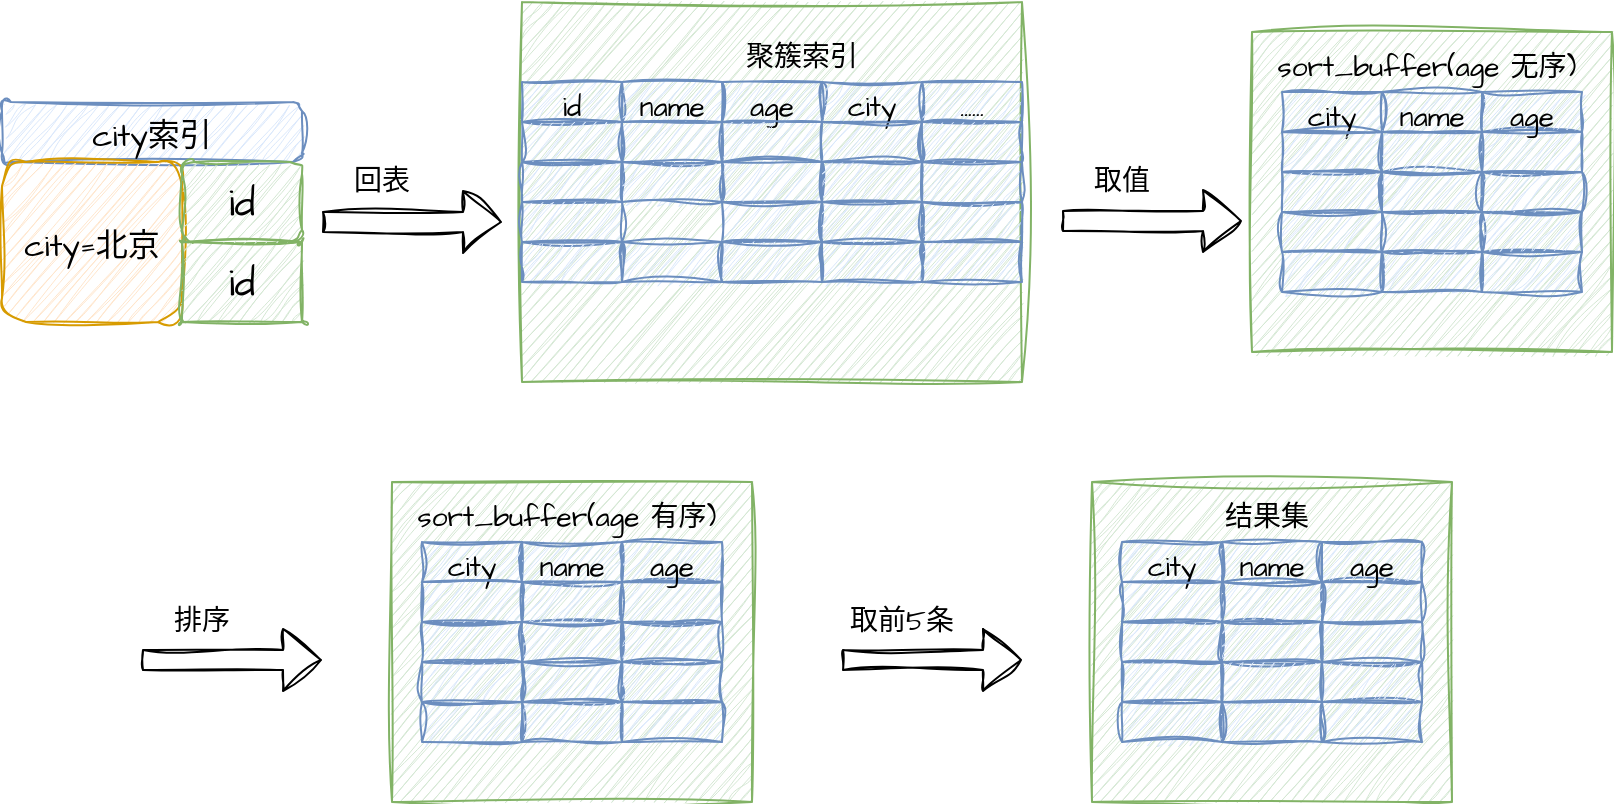 <mxfile version="20.8.14" type="github">
  <diagram name="第 1 页" id="s0nDYw4z2AZ6vFFMjBHb">
    <mxGraphModel dx="1050" dy="581" grid="1" gridSize="10" guides="1" tooltips="1" connect="1" arrows="1" fold="1" page="1" pageScale="1" pageWidth="827" pageHeight="1169" math="0" shadow="0">
      <root>
        <mxCell id="0" />
        <mxCell id="1" parent="0" />
        <mxCell id="vAiQp5Cj84ba4yBEB95t-38" value="" style="rounded=0;whiteSpace=wrap;html=1;sketch=1;hachureGap=4;jiggle=2;curveFitting=1;fontFamily=Architects Daughter;fontSource=https%3A%2F%2Ffonts.googleapis.com%2Fcss%3Ffamily%3DArchitects%2BDaughter;fontSize=16;fillColor=#d5e8d4;strokeColor=#82b366;" parent="1" vertex="1">
          <mxGeometry x="400" y="60" width="250" height="190" as="geometry" />
        </mxCell>
        <mxCell id="vAiQp5Cj84ba4yBEB95t-2" value="&lt;font style=&quot;font-size: 16px;&quot;&gt;city索引&lt;/font&gt;" style="rounded=1;whiteSpace=wrap;html=1;sketch=1;hachureGap=4;jiggle=2;curveFitting=1;fontFamily=Architects Daughter;fontSource=https%3A%2F%2Ffonts.googleapis.com%2Fcss%3Ffamily%3DArchitects%2BDaughter;fontSize=20;fillColor=#dae8fc;strokeColor=#6c8ebf;" parent="1" vertex="1">
          <mxGeometry x="140" y="110" width="150" height="30" as="geometry" />
        </mxCell>
        <mxCell id="vAiQp5Cj84ba4yBEB95t-3" value="&lt;font style=&quot;font-size: 16px;&quot;&gt;city=北京&lt;/font&gt;" style="rounded=1;whiteSpace=wrap;html=1;sketch=1;hachureGap=4;jiggle=2;curveFitting=1;fontFamily=Architects Daughter;fontSource=https%3A%2F%2Ffonts.googleapis.com%2Fcss%3Ffamily%3DArchitects%2BDaughter;fontSize=20;fillColor=#ffe6cc;strokeColor=#d79b00;" parent="1" vertex="1">
          <mxGeometry x="140" y="140" width="90" height="80" as="geometry" />
        </mxCell>
        <mxCell id="vAiQp5Cj84ba4yBEB95t-4" value="id" style="rounded=1;whiteSpace=wrap;html=1;sketch=1;hachureGap=4;jiggle=2;curveFitting=1;fontFamily=Architects Daughter;fontSource=https%3A%2F%2Ffonts.googleapis.com%2Fcss%3Ffamily%3DArchitects%2BDaughter;fontSize=20;fillColor=#d5e8d4;strokeColor=#82b366;" parent="1" vertex="1">
          <mxGeometry x="230" y="140" width="60" height="40" as="geometry" />
        </mxCell>
        <mxCell id="vAiQp5Cj84ba4yBEB95t-5" value="id" style="rounded=1;whiteSpace=wrap;html=1;sketch=1;hachureGap=4;jiggle=2;curveFitting=1;fontFamily=Architects Daughter;fontSource=https%3A%2F%2Ffonts.googleapis.com%2Fcss%3Ffamily%3DArchitects%2BDaughter;fontSize=20;arcSize=0;fillColor=#d5e8d4;strokeColor=#82b366;" parent="1" vertex="1">
          <mxGeometry x="230" y="180" width="60" height="40" as="geometry" />
        </mxCell>
        <mxCell id="vAiQp5Cj84ba4yBEB95t-8" value="" style="shape=flexArrow;endArrow=classic;html=1;rounded=0;sketch=1;hachureGap=4;jiggle=2;curveFitting=1;fontFamily=Architects Daughter;fontSource=https%3A%2F%2Ffonts.googleapis.com%2Fcss%3Ffamily%3DArchitects%2BDaughter;fontSize=16;" parent="1" edge="1">
          <mxGeometry width="50" height="50" relative="1" as="geometry">
            <mxPoint x="300" y="170" as="sourcePoint" />
            <mxPoint x="390" y="170" as="targetPoint" />
          </mxGeometry>
        </mxCell>
        <mxCell id="vAiQp5Cj84ba4yBEB95t-9" value="&lt;font style=&quot;font-size: 14px;&quot;&gt;id&lt;/font&gt;" style="rounded=0;whiteSpace=wrap;html=1;sketch=1;hachureGap=4;jiggle=2;curveFitting=1;fontFamily=Architects Daughter;fontSource=https%3A%2F%2Ffonts.googleapis.com%2Fcss%3Ffamily%3DArchitects%2BDaughter;fontSize=20;fillColor=#dae8fc;strokeColor=#6c8ebf;" parent="1" vertex="1">
          <mxGeometry x="400" y="100" width="50" height="20" as="geometry" />
        </mxCell>
        <mxCell id="vAiQp5Cj84ba4yBEB95t-13" value="&lt;font style=&quot;font-size: 14px;&quot;&gt;聚簇索引&lt;/font&gt;" style="text;html=1;strokeColor=none;fillColor=none;align=center;verticalAlign=middle;whiteSpace=wrap;rounded=0;fontSize=20;fontFamily=Architects Daughter;" parent="1" vertex="1">
          <mxGeometry x="475" y="70" width="130" height="30" as="geometry" />
        </mxCell>
        <mxCell id="vAiQp5Cj84ba4yBEB95t-14" value="&lt;font style=&quot;font-size: 14px;&quot;&gt;age&lt;/font&gt;" style="rounded=0;whiteSpace=wrap;html=1;sketch=1;hachureGap=4;jiggle=2;curveFitting=1;fontFamily=Architects Daughter;fontSource=https%3A%2F%2Ffonts.googleapis.com%2Fcss%3Ffamily%3DArchitects%2BDaughter;fontSize=20;fillColor=#dae8fc;strokeColor=#6c8ebf;" parent="1" vertex="1">
          <mxGeometry x="500" y="100" width="50" height="20" as="geometry" />
        </mxCell>
        <mxCell id="vAiQp5Cj84ba4yBEB95t-15" value="&lt;font style=&quot;font-size: 14px;&quot;&gt;name&lt;/font&gt;" style="rounded=0;whiteSpace=wrap;html=1;sketch=1;hachureGap=4;jiggle=2;curveFitting=1;fontFamily=Architects Daughter;fontSource=https%3A%2F%2Ffonts.googleapis.com%2Fcss%3Ffamily%3DArchitects%2BDaughter;fontSize=20;fillColor=#dae8fc;strokeColor=#6c8ebf;" parent="1" vertex="1">
          <mxGeometry x="450" y="100" width="50" height="20" as="geometry" />
        </mxCell>
        <mxCell id="vAiQp5Cj84ba4yBEB95t-17" value="&lt;font style=&quot;font-size: 14px;&quot;&gt;city&lt;/font&gt;" style="rounded=0;whiteSpace=wrap;html=1;sketch=1;hachureGap=4;jiggle=2;curveFitting=1;fontFamily=Architects Daughter;fontSource=https%3A%2F%2Ffonts.googleapis.com%2Fcss%3Ffamily%3DArchitects%2BDaughter;fontSize=20;fillColor=#dae8fc;strokeColor=#6c8ebf;" parent="1" vertex="1">
          <mxGeometry x="550" y="100" width="50" height="20" as="geometry" />
        </mxCell>
        <mxCell id="vAiQp5Cj84ba4yBEB95t-18" value="&lt;span style=&quot;font-size: 14px;&quot;&gt;......&lt;/span&gt;" style="rounded=0;whiteSpace=wrap;html=1;sketch=1;hachureGap=4;jiggle=2;curveFitting=1;fontFamily=Architects Daughter;fontSource=https%3A%2F%2Ffonts.googleapis.com%2Fcss%3Ffamily%3DArchitects%2BDaughter;fontSize=20;fillColor=#dae8fc;strokeColor=#6c8ebf;" parent="1" vertex="1">
          <mxGeometry x="600" y="100" width="50" height="20" as="geometry" />
        </mxCell>
        <mxCell id="vAiQp5Cj84ba4yBEB95t-19" value="" style="rounded=0;whiteSpace=wrap;html=1;sketch=1;hachureGap=4;jiggle=2;curveFitting=1;fontFamily=Architects Daughter;fontSource=https%3A%2F%2Ffonts.googleapis.com%2Fcss%3Ffamily%3DArchitects%2BDaughter;fontSize=20;fillColor=#dae8fc;strokeColor=#6c8ebf;" parent="1" vertex="1">
          <mxGeometry x="400" y="120" width="50" height="20" as="geometry" />
        </mxCell>
        <mxCell id="vAiQp5Cj84ba4yBEB95t-20" value="" style="rounded=0;whiteSpace=wrap;html=1;sketch=1;hachureGap=4;jiggle=2;curveFitting=1;fontFamily=Architects Daughter;fontSource=https%3A%2F%2Ffonts.googleapis.com%2Fcss%3Ffamily%3DArchitects%2BDaughter;fontSize=20;fillColor=#dae8fc;strokeColor=#6c8ebf;" parent="1" vertex="1">
          <mxGeometry x="450" y="120" width="50" height="20" as="geometry" />
        </mxCell>
        <mxCell id="vAiQp5Cj84ba4yBEB95t-21" value="" style="rounded=0;whiteSpace=wrap;html=1;sketch=1;hachureGap=4;jiggle=2;curveFitting=1;fontFamily=Architects Daughter;fontSource=https%3A%2F%2Ffonts.googleapis.com%2Fcss%3Ffamily%3DArchitects%2BDaughter;fontSize=20;fillColor=#dae8fc;strokeColor=#6c8ebf;" parent="1" vertex="1">
          <mxGeometry x="500" y="120" width="50" height="20" as="geometry" />
        </mxCell>
        <mxCell id="vAiQp5Cj84ba4yBEB95t-24" value="" style="rounded=0;whiteSpace=wrap;html=1;sketch=1;hachureGap=4;jiggle=2;curveFitting=1;fontFamily=Architects Daughter;fontSource=https%3A%2F%2Ffonts.googleapis.com%2Fcss%3Ffamily%3DArchitects%2BDaughter;fontSize=20;fillColor=#dae8fc;strokeColor=#6c8ebf;" parent="1" vertex="1">
          <mxGeometry x="550" y="120" width="50" height="20" as="geometry" />
        </mxCell>
        <mxCell id="vAiQp5Cj84ba4yBEB95t-25" value="" style="rounded=0;whiteSpace=wrap;html=1;sketch=1;hachureGap=4;jiggle=2;curveFitting=1;fontFamily=Architects Daughter;fontSource=https%3A%2F%2Ffonts.googleapis.com%2Fcss%3Ffamily%3DArchitects%2BDaughter;fontSize=20;fillColor=#dae8fc;strokeColor=#6c8ebf;" parent="1" vertex="1">
          <mxGeometry x="600" y="120" width="50" height="20" as="geometry" />
        </mxCell>
        <mxCell id="vAiQp5Cj84ba4yBEB95t-26" value="" style="rounded=0;whiteSpace=wrap;html=1;sketch=1;hachureGap=4;jiggle=2;curveFitting=1;fontFamily=Architects Daughter;fontSource=https%3A%2F%2Ffonts.googleapis.com%2Fcss%3Ffamily%3DArchitects%2BDaughter;fontSize=20;fillColor=#dae8fc;strokeColor=#6c8ebf;" parent="1" vertex="1">
          <mxGeometry x="400" y="140" width="50" height="20" as="geometry" />
        </mxCell>
        <mxCell id="vAiQp5Cj84ba4yBEB95t-27" value="" style="rounded=0;whiteSpace=wrap;html=1;sketch=1;hachureGap=4;jiggle=2;curveFitting=1;fontFamily=Architects Daughter;fontSource=https%3A%2F%2Ffonts.googleapis.com%2Fcss%3Ffamily%3DArchitects%2BDaughter;fontSize=20;fillColor=#dae8fc;strokeColor=#6c8ebf;" parent="1" vertex="1">
          <mxGeometry x="450" y="140" width="50" height="20" as="geometry" />
        </mxCell>
        <mxCell id="vAiQp5Cj84ba4yBEB95t-28" value="" style="rounded=0;whiteSpace=wrap;html=1;sketch=1;hachureGap=4;jiggle=2;curveFitting=1;fontFamily=Architects Daughter;fontSource=https%3A%2F%2Ffonts.googleapis.com%2Fcss%3Ffamily%3DArchitects%2BDaughter;fontSize=20;fillColor=#dae8fc;strokeColor=#6c8ebf;" parent="1" vertex="1">
          <mxGeometry x="500" y="140" width="50" height="20" as="geometry" />
        </mxCell>
        <mxCell id="vAiQp5Cj84ba4yBEB95t-29" value="" style="rounded=0;whiteSpace=wrap;html=1;sketch=1;hachureGap=4;jiggle=2;curveFitting=1;fontFamily=Architects Daughter;fontSource=https%3A%2F%2Ffonts.googleapis.com%2Fcss%3Ffamily%3DArchitects%2BDaughter;fontSize=20;fillColor=#dae8fc;strokeColor=#6c8ebf;" parent="1" vertex="1">
          <mxGeometry x="550" y="140" width="50" height="20" as="geometry" />
        </mxCell>
        <mxCell id="vAiQp5Cj84ba4yBEB95t-30" value="" style="rounded=0;whiteSpace=wrap;html=1;sketch=1;hachureGap=4;jiggle=2;curveFitting=1;fontFamily=Architects Daughter;fontSource=https%3A%2F%2Ffonts.googleapis.com%2Fcss%3Ffamily%3DArchitects%2BDaughter;fontSize=20;fillColor=#dae8fc;strokeColor=#6c8ebf;" parent="1" vertex="1">
          <mxGeometry x="400" y="160" width="50" height="20" as="geometry" />
        </mxCell>
        <mxCell id="vAiQp5Cj84ba4yBEB95t-32" value="" style="rounded=0;whiteSpace=wrap;html=1;sketch=1;hachureGap=4;jiggle=2;curveFitting=1;fontFamily=Architects Daughter;fontSource=https%3A%2F%2Ffonts.googleapis.com%2Fcss%3Ffamily%3DArchitects%2BDaughter;fontSize=20;fillColor=#dae8fc;strokeColor=#6c8ebf;" parent="1" vertex="1">
          <mxGeometry x="500" y="160" width="50" height="20" as="geometry" />
        </mxCell>
        <mxCell id="vAiQp5Cj84ba4yBEB95t-33" value="" style="rounded=0;whiteSpace=wrap;html=1;sketch=1;hachureGap=4;jiggle=2;curveFitting=1;fontFamily=Architects Daughter;fontSource=https%3A%2F%2Ffonts.googleapis.com%2Fcss%3Ffamily%3DArchitects%2BDaughter;fontSize=20;fillColor=#dae8fc;strokeColor=#6c8ebf;" parent="1" vertex="1">
          <mxGeometry x="550" y="160" width="50" height="20" as="geometry" />
        </mxCell>
        <mxCell id="vAiQp5Cj84ba4yBEB95t-34" value="" style="rounded=0;whiteSpace=wrap;html=1;sketch=1;hachureGap=4;jiggle=2;curveFitting=1;fontFamily=Architects Daughter;fontSource=https%3A%2F%2Ffonts.googleapis.com%2Fcss%3Ffamily%3DArchitects%2BDaughter;fontSize=20;fillColor=#dae8fc;strokeColor=#6c8ebf;" parent="1" vertex="1">
          <mxGeometry x="400" y="180" width="50" height="20" as="geometry" />
        </mxCell>
        <mxCell id="vAiQp5Cj84ba4yBEB95t-35" value="" style="rounded=0;whiteSpace=wrap;html=1;sketch=1;hachureGap=4;jiggle=2;curveFitting=1;fontFamily=Architects Daughter;fontSource=https%3A%2F%2Ffonts.googleapis.com%2Fcss%3Ffamily%3DArchitects%2BDaughter;fontSize=20;fillColor=#dae8fc;strokeColor=#6c8ebf;" parent="1" vertex="1">
          <mxGeometry x="450" y="180" width="50" height="20" as="geometry" />
        </mxCell>
        <mxCell id="vAiQp5Cj84ba4yBEB95t-36" value="" style="rounded=0;whiteSpace=wrap;html=1;sketch=1;hachureGap=4;jiggle=2;curveFitting=1;fontFamily=Architects Daughter;fontSource=https%3A%2F%2Ffonts.googleapis.com%2Fcss%3Ffamily%3DArchitects%2BDaughter;fontSize=20;fillColor=#dae8fc;strokeColor=#6c8ebf;" parent="1" vertex="1">
          <mxGeometry x="500" y="180" width="50" height="20" as="geometry" />
        </mxCell>
        <mxCell id="vAiQp5Cj84ba4yBEB95t-37" value="" style="rounded=0;whiteSpace=wrap;html=1;sketch=1;hachureGap=4;jiggle=2;curveFitting=1;fontFamily=Architects Daughter;fontSource=https%3A%2F%2Ffonts.googleapis.com%2Fcss%3Ffamily%3DArchitects%2BDaughter;fontSize=20;fillColor=#dae8fc;strokeColor=#6c8ebf;" parent="1" vertex="1">
          <mxGeometry x="550" y="180" width="50" height="20" as="geometry" />
        </mxCell>
        <mxCell id="vAiQp5Cj84ba4yBEB95t-41" value="" style="rounded=0;whiteSpace=wrap;html=1;sketch=1;hachureGap=4;jiggle=2;curveFitting=1;fontFamily=Architects Daughter;fontSource=https%3A%2F%2Ffonts.googleapis.com%2Fcss%3Ffamily%3DArchitects%2BDaughter;fontSize=20;fillColor=#dae8fc;strokeColor=#6c8ebf;" parent="1" vertex="1">
          <mxGeometry x="600" y="140" width="50" height="20" as="geometry" />
        </mxCell>
        <mxCell id="vAiQp5Cj84ba4yBEB95t-42" value="" style="rounded=0;whiteSpace=wrap;html=1;sketch=1;hachureGap=4;jiggle=2;curveFitting=1;fontFamily=Architects Daughter;fontSource=https%3A%2F%2Ffonts.googleapis.com%2Fcss%3Ffamily%3DArchitects%2BDaughter;fontSize=20;fillColor=#dae8fc;strokeColor=#6c8ebf;" parent="1" vertex="1">
          <mxGeometry x="600" y="160" width="50" height="20" as="geometry" />
        </mxCell>
        <mxCell id="vAiQp5Cj84ba4yBEB95t-43" value="" style="rounded=0;whiteSpace=wrap;html=1;sketch=1;hachureGap=4;jiggle=2;curveFitting=1;fontFamily=Architects Daughter;fontSource=https%3A%2F%2Ffonts.googleapis.com%2Fcss%3Ffamily%3DArchitects%2BDaughter;fontSize=20;fillColor=#dae8fc;strokeColor=#6c8ebf;" parent="1" vertex="1">
          <mxGeometry x="600" y="180" width="50" height="20" as="geometry" />
        </mxCell>
        <mxCell id="vAiQp5Cj84ba4yBEB95t-44" value="" style="shape=flexArrow;endArrow=classic;html=1;rounded=0;sketch=1;hachureGap=4;jiggle=2;curveFitting=1;fontFamily=Architects Daughter;fontSource=https%3A%2F%2Ffonts.googleapis.com%2Fcss%3Ffamily%3DArchitects%2BDaughter;fontSize=16;" parent="1" edge="1">
          <mxGeometry width="50" height="50" relative="1" as="geometry">
            <mxPoint x="670" y="169.5" as="sourcePoint" />
            <mxPoint x="760" y="169.5" as="targetPoint" />
          </mxGeometry>
        </mxCell>
        <mxCell id="vAiQp5Cj84ba4yBEB95t-45" value="" style="rounded=0;whiteSpace=wrap;html=1;sketch=1;hachureGap=4;jiggle=2;curveFitting=1;fontFamily=Architects Daughter;fontSource=https%3A%2F%2Ffonts.googleapis.com%2Fcss%3Ffamily%3DArchitects%2BDaughter;fontSize=16;fillColor=#d5e8d4;strokeColor=#82b366;" parent="1" vertex="1">
          <mxGeometry x="765" y="75" width="180" height="160" as="geometry" />
        </mxCell>
        <mxCell id="vAiQp5Cj84ba4yBEB95t-47" value="&lt;font style=&quot;font-size: 14px;&quot;&gt;sort_buffer(age 无序)&lt;/font&gt;" style="text;html=1;strokeColor=none;fillColor=none;align=center;verticalAlign=middle;whiteSpace=wrap;rounded=0;fontSize=20;fontFamily=Architects Daughter;" parent="1" vertex="1">
          <mxGeometry x="770" y="75" width="165" height="30" as="geometry" />
        </mxCell>
        <mxCell id="vAiQp5Cj84ba4yBEB95t-48" value="&lt;font style=&quot;font-size: 14px;&quot;&gt;name&lt;/font&gt;" style="rounded=0;whiteSpace=wrap;html=1;sketch=1;hachureGap=4;jiggle=2;curveFitting=1;fontFamily=Architects Daughter;fontSource=https%3A%2F%2Ffonts.googleapis.com%2Fcss%3Ffamily%3DArchitects%2BDaughter;fontSize=20;fillColor=#dae8fc;strokeColor=#6c8ebf;" parent="1" vertex="1">
          <mxGeometry x="830" y="105" width="50" height="20" as="geometry" />
        </mxCell>
        <mxCell id="vAiQp5Cj84ba4yBEB95t-49" value="&lt;font style=&quot;font-size: 14px;&quot;&gt;city&lt;/font&gt;" style="rounded=0;whiteSpace=wrap;html=1;sketch=1;hachureGap=4;jiggle=2;curveFitting=1;fontFamily=Architects Daughter;fontSource=https%3A%2F%2Ffonts.googleapis.com%2Fcss%3Ffamily%3DArchitects%2BDaughter;fontSize=20;fillColor=#dae8fc;strokeColor=#6c8ebf;" parent="1" vertex="1">
          <mxGeometry x="780" y="105" width="50" height="20" as="geometry" />
        </mxCell>
        <mxCell id="vAiQp5Cj84ba4yBEB95t-53" value="" style="rounded=0;whiteSpace=wrap;html=1;sketch=1;hachureGap=4;jiggle=2;curveFitting=1;fontFamily=Architects Daughter;fontSource=https%3A%2F%2Ffonts.googleapis.com%2Fcss%3Ffamily%3DArchitects%2BDaughter;fontSize=20;fillColor=#dae8fc;strokeColor=#6c8ebf;" parent="1" vertex="1">
          <mxGeometry x="780" y="125" width="50" height="20" as="geometry" />
        </mxCell>
        <mxCell id="vAiQp5Cj84ba4yBEB95t-55" value="" style="rounded=0;whiteSpace=wrap;html=1;sketch=1;hachureGap=4;jiggle=2;curveFitting=1;fontFamily=Architects Daughter;fontSource=https%3A%2F%2Ffonts.googleapis.com%2Fcss%3Ffamily%3DArchitects%2BDaughter;fontSize=20;fillColor=#dae8fc;strokeColor=#6c8ebf;" parent="1" vertex="1">
          <mxGeometry x="880" y="125" width="50" height="20" as="geometry" />
        </mxCell>
        <mxCell id="vAiQp5Cj84ba4yBEB95t-58" value="" style="rounded=0;whiteSpace=wrap;html=1;sketch=1;hachureGap=4;jiggle=2;curveFitting=1;fontFamily=Architects Daughter;fontSource=https%3A%2F%2Ffonts.googleapis.com%2Fcss%3Ffamily%3DArchitects%2BDaughter;fontSize=20;fillColor=#dae8fc;strokeColor=#6c8ebf;" parent="1" vertex="1">
          <mxGeometry x="780" y="145" width="50" height="20" as="geometry" />
        </mxCell>
        <mxCell id="vAiQp5Cj84ba4yBEB95t-59" value="" style="rounded=0;whiteSpace=wrap;html=1;sketch=1;hachureGap=4;jiggle=2;curveFitting=1;fontFamily=Architects Daughter;fontSource=https%3A%2F%2Ffonts.googleapis.com%2Fcss%3Ffamily%3DArchitects%2BDaughter;fontSize=20;fillColor=#dae8fc;strokeColor=#6c8ebf;" parent="1" vertex="1">
          <mxGeometry x="830" y="145" width="50" height="20" as="geometry" />
        </mxCell>
        <mxCell id="vAiQp5Cj84ba4yBEB95t-60" value="" style="rounded=0;whiteSpace=wrap;html=1;sketch=1;hachureGap=4;jiggle=2;curveFitting=1;fontFamily=Architects Daughter;fontSource=https%3A%2F%2Ffonts.googleapis.com%2Fcss%3Ffamily%3DArchitects%2BDaughter;fontSize=20;fillColor=#dae8fc;strokeColor=#6c8ebf;" parent="1" vertex="1">
          <mxGeometry x="880" y="145" width="50" height="20" as="geometry" />
        </mxCell>
        <mxCell id="vAiQp5Cj84ba4yBEB95t-62" value="" style="rounded=0;whiteSpace=wrap;html=1;sketch=1;hachureGap=4;jiggle=2;curveFitting=1;fontFamily=Architects Daughter;fontSource=https%3A%2F%2Ffonts.googleapis.com%2Fcss%3Ffamily%3DArchitects%2BDaughter;fontSize=20;fillColor=#dae8fc;strokeColor=#6c8ebf;" parent="1" vertex="1">
          <mxGeometry x="830" y="165" width="50" height="20" as="geometry" />
        </mxCell>
        <mxCell id="vAiQp5Cj84ba4yBEB95t-67" value="" style="rounded=0;whiteSpace=wrap;html=1;sketch=1;hachureGap=4;jiggle=2;curveFitting=1;fontFamily=Architects Daughter;fontSource=https%3A%2F%2Ffonts.googleapis.com%2Fcss%3Ffamily%3DArchitects%2BDaughter;fontSize=20;fillColor=#dae8fc;strokeColor=#6c8ebf;" parent="1" vertex="1">
          <mxGeometry x="880" y="185" width="50" height="20" as="geometry" />
        </mxCell>
        <mxCell id="vAiQp5Cj84ba4yBEB95t-73" value="" style="rounded=0;whiteSpace=wrap;html=1;sketch=1;hachureGap=4;jiggle=2;curveFitting=1;fontFamily=Architects Daughter;fontSource=https%3A%2F%2Ffonts.googleapis.com%2Fcss%3Ffamily%3DArchitects%2BDaughter;fontSize=20;fillColor=#dae8fc;strokeColor=#6c8ebf;" parent="1" vertex="1">
          <mxGeometry x="780" y="165" width="50" height="20" as="geometry" />
        </mxCell>
        <mxCell id="vAiQp5Cj84ba4yBEB95t-74" value="" style="rounded=0;whiteSpace=wrap;html=1;sketch=1;hachureGap=4;jiggle=2;curveFitting=1;fontFamily=Architects Daughter;fontSource=https%3A%2F%2Ffonts.googleapis.com%2Fcss%3Ffamily%3DArchitects%2BDaughter;fontSize=20;fillColor=#dae8fc;strokeColor=#6c8ebf;" parent="1" vertex="1">
          <mxGeometry x="780" y="185" width="50" height="20" as="geometry" />
        </mxCell>
        <mxCell id="vAiQp5Cj84ba4yBEB95t-75" value="" style="rounded=0;whiteSpace=wrap;html=1;sketch=1;hachureGap=4;jiggle=2;curveFitting=1;fontFamily=Architects Daughter;fontSource=https%3A%2F%2Ffonts.googleapis.com%2Fcss%3Ffamily%3DArchitects%2BDaughter;fontSize=20;fillColor=#dae8fc;strokeColor=#6c8ebf;" parent="1" vertex="1">
          <mxGeometry x="830" y="185" width="50" height="20" as="geometry" />
        </mxCell>
        <mxCell id="vAiQp5Cj84ba4yBEB95t-77" value="" style="rounded=0;whiteSpace=wrap;html=1;sketch=1;hachureGap=4;jiggle=2;curveFitting=1;fontFamily=Architects Daughter;fontSource=https%3A%2F%2Ffonts.googleapis.com%2Fcss%3Ffamily%3DArchitects%2BDaughter;fontSize=20;fillColor=#dae8fc;strokeColor=#6c8ebf;" parent="1" vertex="1">
          <mxGeometry x="880" y="165" width="50" height="20" as="geometry" />
        </mxCell>
        <mxCell id="vAiQp5Cj84ba4yBEB95t-79" value="&lt;font style=&quot;font-size: 14px;&quot;&gt;age&lt;/font&gt;" style="rounded=0;whiteSpace=wrap;html=1;sketch=1;hachureGap=4;jiggle=2;curveFitting=1;fontFamily=Architects Daughter;fontSource=https%3A%2F%2Ffonts.googleapis.com%2Fcss%3Ffamily%3DArchitects%2BDaughter;fontSize=20;fillColor=#dae8fc;strokeColor=#6c8ebf;" parent="1" vertex="1">
          <mxGeometry x="880" y="105" width="50" height="20" as="geometry" />
        </mxCell>
        <mxCell id="vAiQp5Cj84ba4yBEB95t-80" value="" style="rounded=0;whiteSpace=wrap;html=1;sketch=1;hachureGap=4;jiggle=2;curveFitting=1;fontFamily=Architects Daughter;fontSource=https%3A%2F%2Ffonts.googleapis.com%2Fcss%3Ffamily%3DArchitects%2BDaughter;fontSize=20;fillColor=#dae8fc;strokeColor=#6c8ebf;" parent="1" vertex="1">
          <mxGeometry x="830" y="125" width="50" height="20" as="geometry" />
        </mxCell>
        <mxCell id="vAiQp5Cj84ba4yBEB95t-81" value="回表" style="text;html=1;strokeColor=none;fillColor=none;align=center;verticalAlign=middle;whiteSpace=wrap;rounded=0;fontSize=14;fontFamily=Architects Daughter;" parent="1" vertex="1">
          <mxGeometry x="300" y="135" width="60" height="30" as="geometry" />
        </mxCell>
        <mxCell id="vAiQp5Cj84ba4yBEB95t-82" value="取值" style="text;html=1;strokeColor=none;fillColor=none;align=center;verticalAlign=middle;whiteSpace=wrap;rounded=0;fontSize=14;fontFamily=Architects Daughter;" parent="1" vertex="1">
          <mxGeometry x="670" y="135" width="60" height="30" as="geometry" />
        </mxCell>
        <mxCell id="vAiQp5Cj84ba4yBEB95t-83" value="" style="rounded=0;whiteSpace=wrap;html=1;sketch=1;hachureGap=4;jiggle=2;curveFitting=1;fontFamily=Architects Daughter;fontSource=https%3A%2F%2Ffonts.googleapis.com%2Fcss%3Ffamily%3DArchitects%2BDaughter;fontSize=16;fillColor=#d5e8d4;strokeColor=#82b366;" parent="1" vertex="1">
          <mxGeometry x="335" y="300" width="180" height="160" as="geometry" />
        </mxCell>
        <mxCell id="vAiQp5Cj84ba4yBEB95t-84" value="&lt;font style=&quot;font-size: 14px;&quot;&gt;sort_buffer(age 有序)&lt;/font&gt;" style="text;html=1;strokeColor=none;fillColor=none;align=center;verticalAlign=middle;whiteSpace=wrap;rounded=0;fontSize=20;fontFamily=Architects Daughter;" parent="1" vertex="1">
          <mxGeometry x="340" y="300" width="165" height="30" as="geometry" />
        </mxCell>
        <mxCell id="vAiQp5Cj84ba4yBEB95t-85" value="&lt;font style=&quot;font-size: 14px;&quot;&gt;name&lt;/font&gt;" style="rounded=0;whiteSpace=wrap;html=1;sketch=1;hachureGap=4;jiggle=2;curveFitting=1;fontFamily=Architects Daughter;fontSource=https%3A%2F%2Ffonts.googleapis.com%2Fcss%3Ffamily%3DArchitects%2BDaughter;fontSize=20;fillColor=#dae8fc;strokeColor=#6c8ebf;" parent="1" vertex="1">
          <mxGeometry x="400" y="330" width="50" height="20" as="geometry" />
        </mxCell>
        <mxCell id="vAiQp5Cj84ba4yBEB95t-86" value="&lt;font style=&quot;font-size: 14px;&quot;&gt;city&lt;/font&gt;" style="rounded=0;whiteSpace=wrap;html=1;sketch=1;hachureGap=4;jiggle=2;curveFitting=1;fontFamily=Architects Daughter;fontSource=https%3A%2F%2Ffonts.googleapis.com%2Fcss%3Ffamily%3DArchitects%2BDaughter;fontSize=20;fillColor=#dae8fc;strokeColor=#6c8ebf;" parent="1" vertex="1">
          <mxGeometry x="350" y="330" width="50" height="20" as="geometry" />
        </mxCell>
        <mxCell id="vAiQp5Cj84ba4yBEB95t-87" value="" style="rounded=0;whiteSpace=wrap;html=1;sketch=1;hachureGap=4;jiggle=2;curveFitting=1;fontFamily=Architects Daughter;fontSource=https%3A%2F%2Ffonts.googleapis.com%2Fcss%3Ffamily%3DArchitects%2BDaughter;fontSize=20;fillColor=#dae8fc;strokeColor=#6c8ebf;" parent="1" vertex="1">
          <mxGeometry x="350" y="350" width="50" height="20" as="geometry" />
        </mxCell>
        <mxCell id="vAiQp5Cj84ba4yBEB95t-88" value="" style="rounded=0;whiteSpace=wrap;html=1;sketch=1;hachureGap=4;jiggle=2;curveFitting=1;fontFamily=Architects Daughter;fontSource=https%3A%2F%2Ffonts.googleapis.com%2Fcss%3Ffamily%3DArchitects%2BDaughter;fontSize=20;fillColor=#dae8fc;strokeColor=#6c8ebf;" parent="1" vertex="1">
          <mxGeometry x="450" y="350" width="50" height="20" as="geometry" />
        </mxCell>
        <mxCell id="vAiQp5Cj84ba4yBEB95t-89" value="" style="rounded=0;whiteSpace=wrap;html=1;sketch=1;hachureGap=4;jiggle=2;curveFitting=1;fontFamily=Architects Daughter;fontSource=https%3A%2F%2Ffonts.googleapis.com%2Fcss%3Ffamily%3DArchitects%2BDaughter;fontSize=20;fillColor=#dae8fc;strokeColor=#6c8ebf;" parent="1" vertex="1">
          <mxGeometry x="350" y="370" width="50" height="20" as="geometry" />
        </mxCell>
        <mxCell id="vAiQp5Cj84ba4yBEB95t-90" value="" style="rounded=0;whiteSpace=wrap;html=1;sketch=1;hachureGap=4;jiggle=2;curveFitting=1;fontFamily=Architects Daughter;fontSource=https%3A%2F%2Ffonts.googleapis.com%2Fcss%3Ffamily%3DArchitects%2BDaughter;fontSize=20;fillColor=#dae8fc;strokeColor=#6c8ebf;" parent="1" vertex="1">
          <mxGeometry x="400" y="370" width="50" height="20" as="geometry" />
        </mxCell>
        <mxCell id="vAiQp5Cj84ba4yBEB95t-91" value="" style="rounded=0;whiteSpace=wrap;html=1;sketch=1;hachureGap=4;jiggle=2;curveFitting=1;fontFamily=Architects Daughter;fontSource=https%3A%2F%2Ffonts.googleapis.com%2Fcss%3Ffamily%3DArchitects%2BDaughter;fontSize=20;fillColor=#dae8fc;strokeColor=#6c8ebf;" parent="1" vertex="1">
          <mxGeometry x="450" y="370" width="50" height="20" as="geometry" />
        </mxCell>
        <mxCell id="vAiQp5Cj84ba4yBEB95t-92" value="" style="rounded=0;whiteSpace=wrap;html=1;sketch=1;hachureGap=4;jiggle=2;curveFitting=1;fontFamily=Architects Daughter;fontSource=https%3A%2F%2Ffonts.googleapis.com%2Fcss%3Ffamily%3DArchitects%2BDaughter;fontSize=20;fillColor=#dae8fc;strokeColor=#6c8ebf;" parent="1" vertex="1">
          <mxGeometry x="400" y="390" width="50" height="20" as="geometry" />
        </mxCell>
        <mxCell id="vAiQp5Cj84ba4yBEB95t-93" value="" style="rounded=0;whiteSpace=wrap;html=1;sketch=1;hachureGap=4;jiggle=2;curveFitting=1;fontFamily=Architects Daughter;fontSource=https%3A%2F%2Ffonts.googleapis.com%2Fcss%3Ffamily%3DArchitects%2BDaughter;fontSize=20;fillColor=#dae8fc;strokeColor=#6c8ebf;" parent="1" vertex="1">
          <mxGeometry x="450" y="410" width="50" height="20" as="geometry" />
        </mxCell>
        <mxCell id="vAiQp5Cj84ba4yBEB95t-94" value="" style="rounded=0;whiteSpace=wrap;html=1;sketch=1;hachureGap=4;jiggle=2;curveFitting=1;fontFamily=Architects Daughter;fontSource=https%3A%2F%2Ffonts.googleapis.com%2Fcss%3Ffamily%3DArchitects%2BDaughter;fontSize=20;fillColor=#dae8fc;strokeColor=#6c8ebf;" parent="1" vertex="1">
          <mxGeometry x="350" y="390" width="50" height="20" as="geometry" />
        </mxCell>
        <mxCell id="vAiQp5Cj84ba4yBEB95t-95" value="" style="rounded=0;whiteSpace=wrap;html=1;sketch=1;hachureGap=4;jiggle=2;curveFitting=1;fontFamily=Architects Daughter;fontSource=https%3A%2F%2Ffonts.googleapis.com%2Fcss%3Ffamily%3DArchitects%2BDaughter;fontSize=20;fillColor=#dae8fc;strokeColor=#6c8ebf;" parent="1" vertex="1">
          <mxGeometry x="350" y="410" width="50" height="20" as="geometry" />
        </mxCell>
        <mxCell id="vAiQp5Cj84ba4yBEB95t-96" value="" style="rounded=0;whiteSpace=wrap;html=1;sketch=1;hachureGap=4;jiggle=2;curveFitting=1;fontFamily=Architects Daughter;fontSource=https%3A%2F%2Ffonts.googleapis.com%2Fcss%3Ffamily%3DArchitects%2BDaughter;fontSize=20;fillColor=#dae8fc;strokeColor=#6c8ebf;" parent="1" vertex="1">
          <mxGeometry x="400" y="410" width="50" height="20" as="geometry" />
        </mxCell>
        <mxCell id="vAiQp5Cj84ba4yBEB95t-97" value="" style="rounded=0;whiteSpace=wrap;html=1;sketch=1;hachureGap=4;jiggle=2;curveFitting=1;fontFamily=Architects Daughter;fontSource=https%3A%2F%2Ffonts.googleapis.com%2Fcss%3Ffamily%3DArchitects%2BDaughter;fontSize=20;fillColor=#dae8fc;strokeColor=#6c8ebf;" parent="1" vertex="1">
          <mxGeometry x="450" y="390" width="50" height="20" as="geometry" />
        </mxCell>
        <mxCell id="vAiQp5Cj84ba4yBEB95t-98" value="&lt;font style=&quot;font-size: 14px;&quot;&gt;age&lt;/font&gt;" style="rounded=0;whiteSpace=wrap;html=1;sketch=1;hachureGap=4;jiggle=2;curveFitting=1;fontFamily=Architects Daughter;fontSource=https%3A%2F%2Ffonts.googleapis.com%2Fcss%3Ffamily%3DArchitects%2BDaughter;fontSize=20;fillColor=#dae8fc;strokeColor=#6c8ebf;" parent="1" vertex="1">
          <mxGeometry x="450" y="330" width="50" height="20" as="geometry" />
        </mxCell>
        <mxCell id="vAiQp5Cj84ba4yBEB95t-99" value="" style="rounded=0;whiteSpace=wrap;html=1;sketch=1;hachureGap=4;jiggle=2;curveFitting=1;fontFamily=Architects Daughter;fontSource=https%3A%2F%2Ffonts.googleapis.com%2Fcss%3Ffamily%3DArchitects%2BDaughter;fontSize=20;fillColor=#dae8fc;strokeColor=#6c8ebf;" parent="1" vertex="1">
          <mxGeometry x="400" y="350" width="50" height="20" as="geometry" />
        </mxCell>
        <mxCell id="vAiQp5Cj84ba4yBEB95t-101" value="" style="shape=flexArrow;endArrow=classic;html=1;rounded=0;sketch=1;hachureGap=4;jiggle=2;curveFitting=1;fontFamily=Architects Daughter;fontSource=https%3A%2F%2Ffonts.googleapis.com%2Fcss%3Ffamily%3DArchitects%2BDaughter;fontSize=16;" parent="1" edge="1">
          <mxGeometry width="50" height="50" relative="1" as="geometry">
            <mxPoint x="210" y="389" as="sourcePoint" />
            <mxPoint x="300" y="389" as="targetPoint" />
          </mxGeometry>
        </mxCell>
        <mxCell id="vAiQp5Cj84ba4yBEB95t-102" value="排序" style="text;html=1;strokeColor=none;fillColor=none;align=center;verticalAlign=middle;whiteSpace=wrap;rounded=0;fontSize=14;fontFamily=Architects Daughter;" parent="1" vertex="1">
          <mxGeometry x="210" y="354.5" width="60" height="30" as="geometry" />
        </mxCell>
        <mxCell id="vAiQp5Cj84ba4yBEB95t-103" value="" style="rounded=0;whiteSpace=wrap;html=1;sketch=1;hachureGap=4;jiggle=2;curveFitting=1;fontFamily=Architects Daughter;fontSource=https%3A%2F%2Ffonts.googleapis.com%2Fcss%3Ffamily%3DArchitects%2BDaughter;fontSize=16;fillColor=#d5e8d4;strokeColor=#82b366;" parent="1" vertex="1">
          <mxGeometry x="685" y="300" width="180" height="160" as="geometry" />
        </mxCell>
        <mxCell id="vAiQp5Cj84ba4yBEB95t-104" value="&lt;font style=&quot;font-size: 14px;&quot;&gt;结果集&lt;/font&gt;" style="text;html=1;strokeColor=none;fillColor=none;align=center;verticalAlign=middle;whiteSpace=wrap;rounded=0;fontSize=20;fontFamily=Architects Daughter;" parent="1" vertex="1">
          <mxGeometry x="690" y="300" width="165" height="30" as="geometry" />
        </mxCell>
        <mxCell id="vAiQp5Cj84ba4yBEB95t-105" value="&lt;font style=&quot;font-size: 14px;&quot;&gt;name&lt;/font&gt;" style="rounded=0;whiteSpace=wrap;html=1;sketch=1;hachureGap=4;jiggle=2;curveFitting=1;fontFamily=Architects Daughter;fontSource=https%3A%2F%2Ffonts.googleapis.com%2Fcss%3Ffamily%3DArchitects%2BDaughter;fontSize=20;fillColor=#dae8fc;strokeColor=#6c8ebf;" parent="1" vertex="1">
          <mxGeometry x="750" y="330" width="50" height="20" as="geometry" />
        </mxCell>
        <mxCell id="vAiQp5Cj84ba4yBEB95t-106" value="&lt;font style=&quot;font-size: 14px;&quot;&gt;city&lt;/font&gt;" style="rounded=0;whiteSpace=wrap;html=1;sketch=1;hachureGap=4;jiggle=2;curveFitting=1;fontFamily=Architects Daughter;fontSource=https%3A%2F%2Ffonts.googleapis.com%2Fcss%3Ffamily%3DArchitects%2BDaughter;fontSize=20;fillColor=#dae8fc;strokeColor=#6c8ebf;" parent="1" vertex="1">
          <mxGeometry x="700" y="330" width="50" height="20" as="geometry" />
        </mxCell>
        <mxCell id="vAiQp5Cj84ba4yBEB95t-107" value="" style="rounded=0;whiteSpace=wrap;html=1;sketch=1;hachureGap=4;jiggle=2;curveFitting=1;fontFamily=Architects Daughter;fontSource=https%3A%2F%2Ffonts.googleapis.com%2Fcss%3Ffamily%3DArchitects%2BDaughter;fontSize=20;fillColor=#dae8fc;strokeColor=#6c8ebf;" parent="1" vertex="1">
          <mxGeometry x="700" y="350" width="50" height="20" as="geometry" />
        </mxCell>
        <mxCell id="vAiQp5Cj84ba4yBEB95t-108" value="" style="rounded=0;whiteSpace=wrap;html=1;sketch=1;hachureGap=4;jiggle=2;curveFitting=1;fontFamily=Architects Daughter;fontSource=https%3A%2F%2Ffonts.googleapis.com%2Fcss%3Ffamily%3DArchitects%2BDaughter;fontSize=20;fillColor=#dae8fc;strokeColor=#6c8ebf;" parent="1" vertex="1">
          <mxGeometry x="800" y="350" width="50" height="20" as="geometry" />
        </mxCell>
        <mxCell id="vAiQp5Cj84ba4yBEB95t-109" value="" style="rounded=0;whiteSpace=wrap;html=1;sketch=1;hachureGap=4;jiggle=2;curveFitting=1;fontFamily=Architects Daughter;fontSource=https%3A%2F%2Ffonts.googleapis.com%2Fcss%3Ffamily%3DArchitects%2BDaughter;fontSize=20;fillColor=#dae8fc;strokeColor=#6c8ebf;" parent="1" vertex="1">
          <mxGeometry x="700" y="370" width="50" height="20" as="geometry" />
        </mxCell>
        <mxCell id="vAiQp5Cj84ba4yBEB95t-110" value="" style="rounded=0;whiteSpace=wrap;html=1;sketch=1;hachureGap=4;jiggle=2;curveFitting=1;fontFamily=Architects Daughter;fontSource=https%3A%2F%2Ffonts.googleapis.com%2Fcss%3Ffamily%3DArchitects%2BDaughter;fontSize=20;fillColor=#dae8fc;strokeColor=#6c8ebf;" parent="1" vertex="1">
          <mxGeometry x="750" y="370" width="50" height="20" as="geometry" />
        </mxCell>
        <mxCell id="vAiQp5Cj84ba4yBEB95t-111" value="" style="rounded=0;whiteSpace=wrap;html=1;sketch=1;hachureGap=4;jiggle=2;curveFitting=1;fontFamily=Architects Daughter;fontSource=https%3A%2F%2Ffonts.googleapis.com%2Fcss%3Ffamily%3DArchitects%2BDaughter;fontSize=20;fillColor=#dae8fc;strokeColor=#6c8ebf;" parent="1" vertex="1">
          <mxGeometry x="800" y="370" width="50" height="20" as="geometry" />
        </mxCell>
        <mxCell id="vAiQp5Cj84ba4yBEB95t-112" value="" style="rounded=0;whiteSpace=wrap;html=1;sketch=1;hachureGap=4;jiggle=2;curveFitting=1;fontFamily=Architects Daughter;fontSource=https%3A%2F%2Ffonts.googleapis.com%2Fcss%3Ffamily%3DArchitects%2BDaughter;fontSize=20;fillColor=#dae8fc;strokeColor=#6c8ebf;" parent="1" vertex="1">
          <mxGeometry x="750" y="390" width="50" height="20" as="geometry" />
        </mxCell>
        <mxCell id="vAiQp5Cj84ba4yBEB95t-113" value="" style="rounded=0;whiteSpace=wrap;html=1;sketch=1;hachureGap=4;jiggle=2;curveFitting=1;fontFamily=Architects Daughter;fontSource=https%3A%2F%2Ffonts.googleapis.com%2Fcss%3Ffamily%3DArchitects%2BDaughter;fontSize=20;fillColor=#dae8fc;strokeColor=#6c8ebf;" parent="1" vertex="1">
          <mxGeometry x="800" y="410" width="50" height="20" as="geometry" />
        </mxCell>
        <mxCell id="vAiQp5Cj84ba4yBEB95t-114" value="" style="rounded=0;whiteSpace=wrap;html=1;sketch=1;hachureGap=4;jiggle=2;curveFitting=1;fontFamily=Architects Daughter;fontSource=https%3A%2F%2Ffonts.googleapis.com%2Fcss%3Ffamily%3DArchitects%2BDaughter;fontSize=20;fillColor=#dae8fc;strokeColor=#6c8ebf;" parent="1" vertex="1">
          <mxGeometry x="700" y="390" width="50" height="20" as="geometry" />
        </mxCell>
        <mxCell id="vAiQp5Cj84ba4yBEB95t-115" value="" style="rounded=0;whiteSpace=wrap;html=1;sketch=1;hachureGap=4;jiggle=2;curveFitting=1;fontFamily=Architects Daughter;fontSource=https%3A%2F%2Ffonts.googleapis.com%2Fcss%3Ffamily%3DArchitects%2BDaughter;fontSize=20;fillColor=#dae8fc;strokeColor=#6c8ebf;" parent="1" vertex="1">
          <mxGeometry x="700" y="410" width="50" height="20" as="geometry" />
        </mxCell>
        <mxCell id="vAiQp5Cj84ba4yBEB95t-116" value="" style="rounded=0;whiteSpace=wrap;html=1;sketch=1;hachureGap=4;jiggle=2;curveFitting=1;fontFamily=Architects Daughter;fontSource=https%3A%2F%2Ffonts.googleapis.com%2Fcss%3Ffamily%3DArchitects%2BDaughter;fontSize=20;fillColor=#dae8fc;strokeColor=#6c8ebf;" parent="1" vertex="1">
          <mxGeometry x="750" y="410" width="50" height="20" as="geometry" />
        </mxCell>
        <mxCell id="vAiQp5Cj84ba4yBEB95t-117" value="" style="rounded=0;whiteSpace=wrap;html=1;sketch=1;hachureGap=4;jiggle=2;curveFitting=1;fontFamily=Architects Daughter;fontSource=https%3A%2F%2Ffonts.googleapis.com%2Fcss%3Ffamily%3DArchitects%2BDaughter;fontSize=20;fillColor=#dae8fc;strokeColor=#6c8ebf;" parent="1" vertex="1">
          <mxGeometry x="800" y="390" width="50" height="20" as="geometry" />
        </mxCell>
        <mxCell id="vAiQp5Cj84ba4yBEB95t-118" value="&lt;font style=&quot;font-size: 14px;&quot;&gt;age&lt;/font&gt;" style="rounded=0;whiteSpace=wrap;html=1;sketch=1;hachureGap=4;jiggle=2;curveFitting=1;fontFamily=Architects Daughter;fontSource=https%3A%2F%2Ffonts.googleapis.com%2Fcss%3Ffamily%3DArchitects%2BDaughter;fontSize=20;fillColor=#dae8fc;strokeColor=#6c8ebf;" parent="1" vertex="1">
          <mxGeometry x="800" y="330" width="50" height="20" as="geometry" />
        </mxCell>
        <mxCell id="vAiQp5Cj84ba4yBEB95t-119" value="" style="rounded=0;whiteSpace=wrap;html=1;sketch=1;hachureGap=4;jiggle=2;curveFitting=1;fontFamily=Architects Daughter;fontSource=https%3A%2F%2Ffonts.googleapis.com%2Fcss%3Ffamily%3DArchitects%2BDaughter;fontSize=20;fillColor=#dae8fc;strokeColor=#6c8ebf;" parent="1" vertex="1">
          <mxGeometry x="750" y="350" width="50" height="20" as="geometry" />
        </mxCell>
        <mxCell id="vAiQp5Cj84ba4yBEB95t-120" value="" style="shape=flexArrow;endArrow=classic;html=1;rounded=0;sketch=1;hachureGap=4;jiggle=2;curveFitting=1;fontFamily=Architects Daughter;fontSource=https%3A%2F%2Ffonts.googleapis.com%2Fcss%3Ffamily%3DArchitects%2BDaughter;fontSize=16;" parent="1" edge="1">
          <mxGeometry width="50" height="50" relative="1" as="geometry">
            <mxPoint x="560" y="389" as="sourcePoint" />
            <mxPoint x="650" y="389" as="targetPoint" />
          </mxGeometry>
        </mxCell>
        <mxCell id="vAiQp5Cj84ba4yBEB95t-121" value="取前5条" style="text;html=1;strokeColor=none;fillColor=none;align=center;verticalAlign=middle;whiteSpace=wrap;rounded=0;fontSize=14;fontFamily=Architects Daughter;" parent="1" vertex="1">
          <mxGeometry x="560" y="354.5" width="60" height="30" as="geometry" />
        </mxCell>
      </root>
    </mxGraphModel>
  </diagram>
</mxfile>
